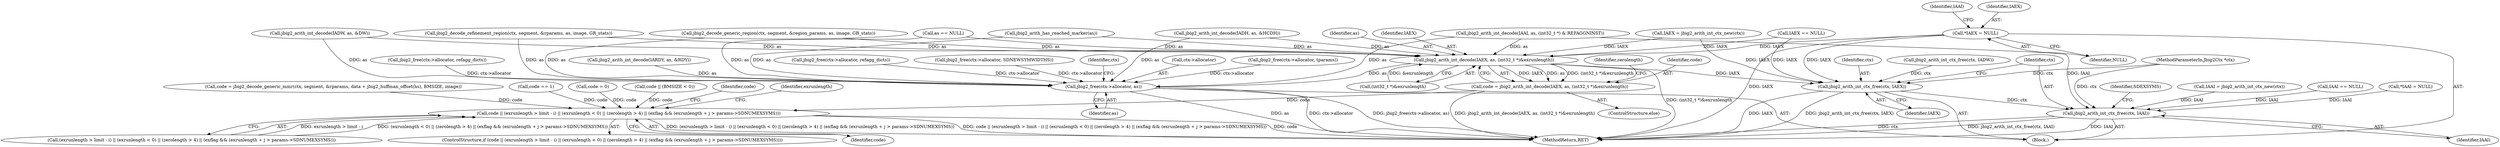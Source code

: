 digraph "0_ghostscript_e698d5c11d27212aa1098bc5b1673a3378563092_12@pointer" {
"1000204" [label="(Call,*IAEX = NULL)"];
"1001980" [label="(Call,jbig2_arith_int_decode(IAEX, as, (int32_t *)&exrunlength))"];
"1001978" [label="(Call,code = jbig2_arith_int_decode(IAEX, as, (int32_t *)&exrunlength))"];
"1001998" [label="(Call,code || (exrunlength > limit - i) || (exrunlength < 0) || (zerolength > 4) || (exflag && (exrunlength + j > params->SDNUMEXSYMS)))"];
"1002270" [label="(Call,jbig2_free(ctx->allocator, as))"];
"1002281" [label="(Call,jbig2_arith_int_ctx_free(ctx, IAEX))"];
"1002284" [label="(Call,jbig2_arith_int_ctx_free(ctx, IAAI))"];
"1002243" [label="(Call,jbig2_free(ctx->allocator, SDNEWSYMWIDTHS))"];
"1002281" [label="(Call,jbig2_arith_int_ctx_free(ctx, IAEX))"];
"1001982" [label="(Identifier,as)"];
"1000848" [label="(Call,jbig2_arith_int_decode(IAAI, as, (int32_t *) & REFAGGNINST))"];
"1002224" [label="(Call,jbig2_free(ctx->allocator, refagg_dicts))"];
"1002278" [label="(Call,jbig2_arith_int_ctx_free(ctx, IADW))"];
"1000153" [label="(Block,)"];
"1002025" [label="(Identifier,code)"];
"1002270" [label="(Call,jbig2_free(ctx->allocator, as))"];
"1002040" [label="(Identifier,exrunlength)"];
"1002283" [label="(Identifier,IAEX)"];
"1001980" [label="(Call,jbig2_arith_int_decode(IAEX, as, (int32_t *)&exrunlength))"];
"1000319" [label="(Call,IAEX == NULL)"];
"1001813" [label="(Call,code = jbig2_decode_generic_mmr(ctx, segment, &rparams, data + jbig2_huffman_offset(hs), BMSIZE, image))"];
"1002289" [label="(MethodReturn,RET)"];
"1002288" [label="(Identifier,SDEXSYMS)"];
"1001999" [label="(Identifier,code)"];
"1000301" [label="(Call,IAEX = jbig2_arith_int_ctx_new(ctx))"];
"1001977" [label="(ControlStructure,else)"];
"1002274" [label="(Identifier,as)"];
"1002286" [label="(Identifier,IAAI)"];
"1002285" [label="(Identifier,ctx)"];
"1001484" [label="(Call,jbig2_decode_refinement_region(ctx, segment, &rparams, as, image, GR_stats))"];
"1000206" [label="(Identifier,NULL)"];
"1002276" [label="(Identifier,ctx)"];
"1001979" [label="(Identifier,code)"];
"1000628" [label="(Call,jbig2_arith_int_decode(IADW, as, &DW))"];
"1000803" [label="(Call,jbig2_decode_generic_region(ctx, segment, &region_params, as, image, GB_stats))"];
"1000209" [label="(Identifier,IAAI)"];
"1001981" [label="(Identifier,IAEX)"];
"1001983" [label="(Call,(int32_t *)&exrunlength)"];
"1002000" [label="(Call,(exrunlength > limit - i) || (exrunlength < 0) || (zerolength > 4) || (exflag && (exrunlength + j > params->SDNUMEXSYMS)))"];
"1001327" [label="(Call,jbig2_arith_int_decode(IARDY, as, &RDY))"];
"1000523" [label="(Call,jbig2_arith_int_decode(IADH, as, &HCDH))"];
"1000305" [label="(Call,IAAI = jbig2_arith_int_ctx_new(ctx))"];
"1000271" [label="(Call,as == NULL)"];
"1001998" [label="(Call,code || (exrunlength > limit - i) || (exrunlength < 0) || (zerolength > 4) || (exflag && (exrunlength + j > params->SDNUMEXSYMS)))"];
"1000547" [label="(Call,jbig2_arith_has_reached_marker(as))"];
"1000639" [label="(Call,code == 1)"];
"1002271" [label="(Call,ctx->allocator)"];
"1001978" [label="(Call,code = jbig2_arith_int_decode(IAEX, as, (int32_t *)&exrunlength))"];
"1001997" [label="(ControlStructure,if (code || (exrunlength > limit - i) || (exrunlength < 0) || (zerolength > 4) || (exflag && (exrunlength + j > params->SDNUMEXSYMS))))"];
"1000204" [label="(Call,*IAEX = NULL)"];
"1000224" [label="(Call,code = 0)"];
"1001615" [label="(Call,code || (BMSIZE < 0))"];
"1000322" [label="(Call,IAAI == NULL)"];
"1000146" [label="(MethodParameterIn,Jbig2Ctx *ctx)"];
"1002282" [label="(Identifier,ctx)"];
"1002209" [label="(Call,jbig2_free(ctx->allocator, tparams))"];
"1000208" [label="(Call,*IAAI = NULL)"];
"1001988" [label="(Identifier,zerolength)"];
"1000938" [label="(Call,jbig2_free(ctx->allocator, refagg_dicts))"];
"1002284" [label="(Call,jbig2_arith_int_ctx_free(ctx, IAAI))"];
"1000205" [label="(Identifier,IAEX)"];
"1000204" -> "1000153"  [label="AST: "];
"1000204" -> "1000206"  [label="CFG: "];
"1000205" -> "1000204"  [label="AST: "];
"1000206" -> "1000204"  [label="AST: "];
"1000209" -> "1000204"  [label="CFG: "];
"1000204" -> "1002289"  [label="DDG: IAEX"];
"1000204" -> "1001980"  [label="DDG: IAEX"];
"1000204" -> "1002281"  [label="DDG: IAEX"];
"1001980" -> "1001978"  [label="AST: "];
"1001980" -> "1001983"  [label="CFG: "];
"1001981" -> "1001980"  [label="AST: "];
"1001982" -> "1001980"  [label="AST: "];
"1001983" -> "1001980"  [label="AST: "];
"1001978" -> "1001980"  [label="CFG: "];
"1001980" -> "1002289"  [label="DDG: (int32_t *)&exrunlength"];
"1001980" -> "1001978"  [label="DDG: IAEX"];
"1001980" -> "1001978"  [label="DDG: as"];
"1001980" -> "1001978"  [label="DDG: (int32_t *)&exrunlength"];
"1000301" -> "1001980"  [label="DDG: IAEX"];
"1000319" -> "1001980"  [label="DDG: IAEX"];
"1000848" -> "1001980"  [label="DDG: as"];
"1001484" -> "1001980"  [label="DDG: as"];
"1000271" -> "1001980"  [label="DDG: as"];
"1000523" -> "1001980"  [label="DDG: as"];
"1000628" -> "1001980"  [label="DDG: as"];
"1000547" -> "1001980"  [label="DDG: as"];
"1000803" -> "1001980"  [label="DDG: as"];
"1001983" -> "1001980"  [label="DDG: &exrunlength"];
"1001980" -> "1002270"  [label="DDG: as"];
"1001980" -> "1002281"  [label="DDG: IAEX"];
"1001978" -> "1001977"  [label="AST: "];
"1001979" -> "1001978"  [label="AST: "];
"1001988" -> "1001978"  [label="CFG: "];
"1001978" -> "1002289"  [label="DDG: jbig2_arith_int_decode(IAEX, as, (int32_t *)&exrunlength)"];
"1001978" -> "1001998"  [label="DDG: code"];
"1001998" -> "1001997"  [label="AST: "];
"1001998" -> "1001999"  [label="CFG: "];
"1001998" -> "1002000"  [label="CFG: "];
"1001999" -> "1001998"  [label="AST: "];
"1002000" -> "1001998"  [label="AST: "];
"1002025" -> "1001998"  [label="CFG: "];
"1002040" -> "1001998"  [label="CFG: "];
"1001998" -> "1002289"  [label="DDG: code || (exrunlength > limit - i) || (exrunlength < 0) || (zerolength > 4) || (exflag && (exrunlength + j > params->SDNUMEXSYMS))"];
"1001998" -> "1002289"  [label="DDG: code"];
"1001998" -> "1002289"  [label="DDG: (exrunlength > limit - i) || (exrunlength < 0) || (zerolength > 4) || (exflag && (exrunlength + j > params->SDNUMEXSYMS))"];
"1000224" -> "1001998"  [label="DDG: code"];
"1000639" -> "1001998"  [label="DDG: code"];
"1001813" -> "1001998"  [label="DDG: code"];
"1001615" -> "1001998"  [label="DDG: code"];
"1002000" -> "1001998"  [label="DDG: exrunlength > limit - i"];
"1002000" -> "1001998"  [label="DDG: (exrunlength < 0) || (zerolength > 4) || (exflag && (exrunlength + j > params->SDNUMEXSYMS))"];
"1002270" -> "1000153"  [label="AST: "];
"1002270" -> "1002274"  [label="CFG: "];
"1002271" -> "1002270"  [label="AST: "];
"1002274" -> "1002270"  [label="AST: "];
"1002276" -> "1002270"  [label="CFG: "];
"1002270" -> "1002289"  [label="DDG: jbig2_free(ctx->allocator, as)"];
"1002270" -> "1002289"  [label="DDG: ctx->allocator"];
"1002270" -> "1002289"  [label="DDG: as"];
"1000938" -> "1002270"  [label="DDG: ctx->allocator"];
"1002243" -> "1002270"  [label="DDG: ctx->allocator"];
"1002209" -> "1002270"  [label="DDG: ctx->allocator"];
"1002224" -> "1002270"  [label="DDG: ctx->allocator"];
"1000848" -> "1002270"  [label="DDG: as"];
"1001327" -> "1002270"  [label="DDG: as"];
"1001484" -> "1002270"  [label="DDG: as"];
"1000271" -> "1002270"  [label="DDG: as"];
"1000523" -> "1002270"  [label="DDG: as"];
"1000628" -> "1002270"  [label="DDG: as"];
"1000547" -> "1002270"  [label="DDG: as"];
"1000803" -> "1002270"  [label="DDG: as"];
"1002281" -> "1000153"  [label="AST: "];
"1002281" -> "1002283"  [label="CFG: "];
"1002282" -> "1002281"  [label="AST: "];
"1002283" -> "1002281"  [label="AST: "];
"1002285" -> "1002281"  [label="CFG: "];
"1002281" -> "1002289"  [label="DDG: jbig2_arith_int_ctx_free(ctx, IAEX)"];
"1002281" -> "1002289"  [label="DDG: IAEX"];
"1002278" -> "1002281"  [label="DDG: ctx"];
"1000146" -> "1002281"  [label="DDG: ctx"];
"1000301" -> "1002281"  [label="DDG: IAEX"];
"1000319" -> "1002281"  [label="DDG: IAEX"];
"1002281" -> "1002284"  [label="DDG: ctx"];
"1002284" -> "1000153"  [label="AST: "];
"1002284" -> "1002286"  [label="CFG: "];
"1002285" -> "1002284"  [label="AST: "];
"1002286" -> "1002284"  [label="AST: "];
"1002288" -> "1002284"  [label="CFG: "];
"1002284" -> "1002289"  [label="DDG: IAAI"];
"1002284" -> "1002289"  [label="DDG: ctx"];
"1002284" -> "1002289"  [label="DDG: jbig2_arith_int_ctx_free(ctx, IAAI)"];
"1000146" -> "1002284"  [label="DDG: ctx"];
"1000848" -> "1002284"  [label="DDG: IAAI"];
"1000208" -> "1002284"  [label="DDG: IAAI"];
"1000305" -> "1002284"  [label="DDG: IAAI"];
"1000322" -> "1002284"  [label="DDG: IAAI"];
}
